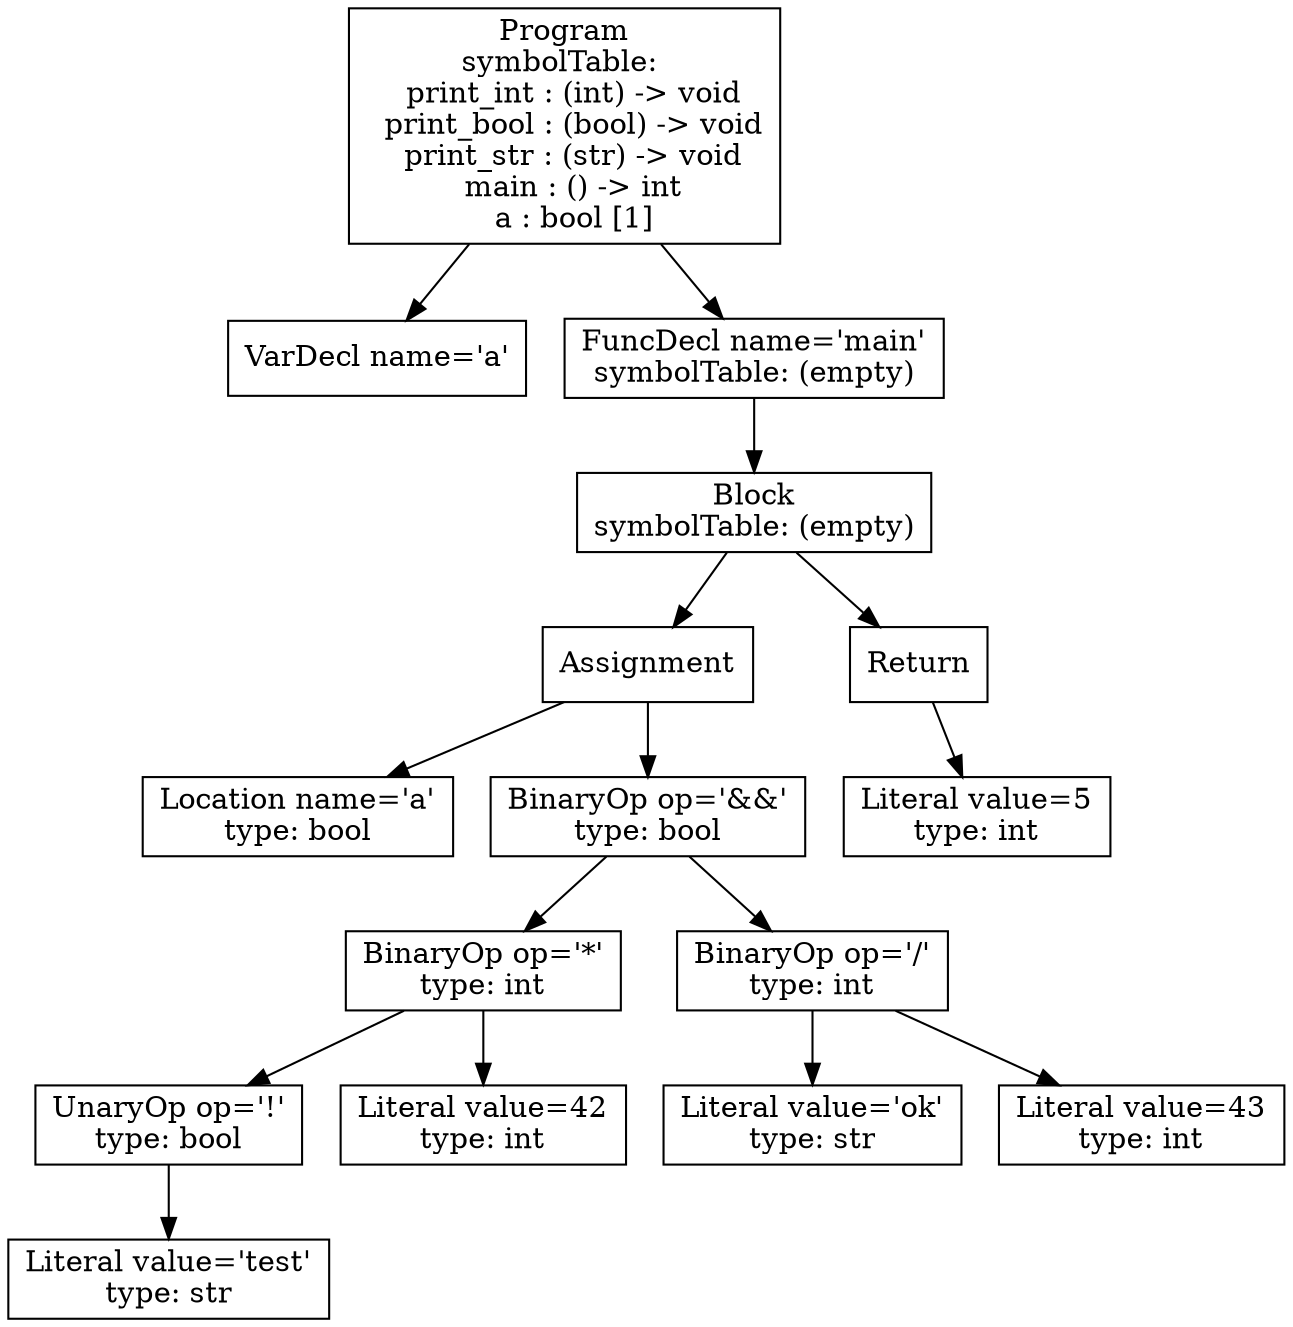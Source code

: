 digraph AST {
1 [shape=box, label="VarDecl name='a'"];
5 [shape=box, label="Location name='a'\ntype: bool"];
9 [shape=box, label="Literal value='test'\ntype: str"];
8 [shape=box, label="UnaryOp op='!'\ntype: bool"];
8 -> 9;
10 [shape=box, label="Literal value=42\ntype: int"];
7 [shape=box, label="BinaryOp op='*'\ntype: int"];
7 -> 8;
7 -> 10;
12 [shape=box, label="Literal value='ok'\ntype: str"];
13 [shape=box, label="Literal value=43\ntype: int"];
11 [shape=box, label="BinaryOp op='/'\ntype: int"];
11 -> 12;
11 -> 13;
6 [shape=box, label="BinaryOp op='&&'\ntype: bool"];
6 -> 7;
6 -> 11;
4 [shape=box, label="Assignment"];
4 -> 5;
4 -> 6;
15 [shape=box, label="Literal value=5\ntype: int"];
14 [shape=box, label="Return"];
14 -> 15;
3 [shape=box, label="Block\nsymbolTable: (empty)"];
3 -> 4;
3 -> 14;
2 [shape=box, label="FuncDecl name='main'\nsymbolTable: (empty)"];
2 -> 3;
0 [shape=box, label="Program\nsymbolTable: \n  print_int : (int) -> void\n  print_bool : (bool) -> void\n  print_str : (str) -> void\n  main : () -> int\n  a : bool [1]"];
0 -> 1;
0 -> 2;
}
